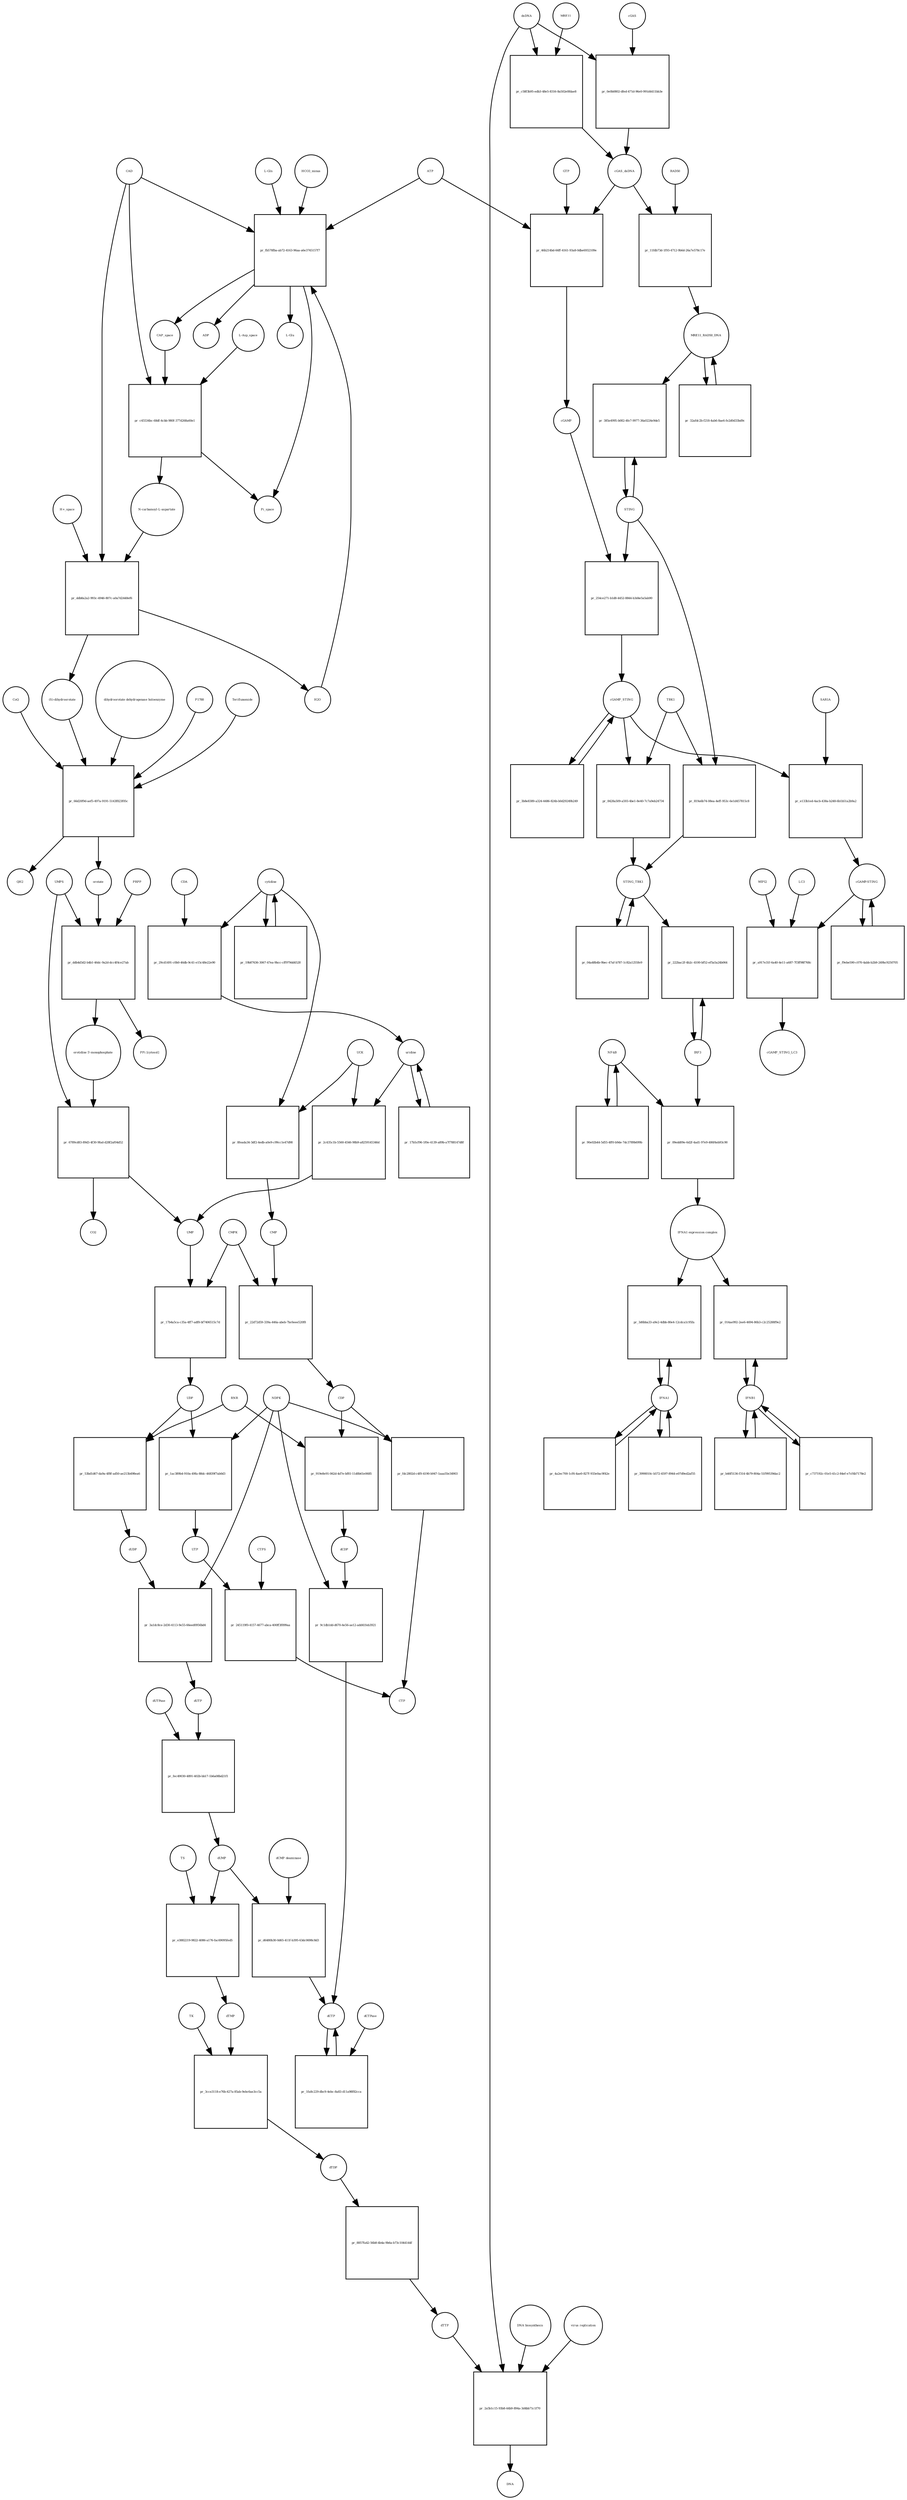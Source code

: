 strict digraph  {
"L-Gln" [annotation="", bipartite=0, cls="simple chemical", fontsize=4, label="L-Gln", shape=circle];
"pr_fb578fba-ab72-4163-96aa-a6e3745157f7" [annotation="", bipartite=1, cls=process, fontsize=4, label="pr_fb578fba-ab72-4163-96aa-a6e3745157f7", shape=square];
CAP_space [annotation="", bipartite=0, cls="simple chemical", fontsize=4, label=CAP_space, shape=circle];
CAD [annotation="", bipartite=0, cls=macromolecule, fontsize=4, label=CAD, shape=circle];
HCO3_minus [annotation="", bipartite=0, cls="simple chemical", fontsize=4, label=HCO3_minus, shape=circle];
H2O [annotation="", bipartite=0, cls="simple chemical", fontsize=4, label=H2O, shape=circle];
ATP [annotation="", bipartite=0, cls="simple chemical", fontsize=4, label=ATP, shape=circle];
"L-Glu" [annotation="", bipartite=0, cls="simple chemical", fontsize=4, label="L-Glu", shape=circle];
ADP [annotation="", bipartite=0, cls="simple chemical", fontsize=4, label=ADP, shape=circle];
Pi_space [annotation="", bipartite=0, cls="simple chemical", fontsize=4, label=Pi_space, shape=circle];
cytidine [annotation="", bipartite=0, cls="simple chemical", fontsize=4, label=cytidine, shape=circle];
"pr_29cd1491-c0b0-46db-9c41-e15c48e22e90" [annotation="", bipartite=1, cls=process, fontsize=4, label="pr_29cd1491-c0b0-46db-9c41-e15c48e22e90", shape=square];
uridine [annotation="", bipartite=0, cls="simple chemical", fontsize=4, label=uridine, shape=circle];
CDA [annotation="", bipartite=0, cls=macromolecule, fontsize=4, label=CDA, shape=circle];
"pr_2c435c1b-5560-4546-98b9-a8259145346d" [annotation="", bipartite=1, cls=process, fontsize=4, label="pr_2c435c1b-5560-4546-98b9-a8259145346d", shape=square];
UMP [annotation="", bipartite=0, cls="simple chemical", fontsize=4, label=UMP, shape=circle];
UCK [annotation="", bipartite=0, cls=macromolecule, fontsize=4, label=UCK, shape=circle];
"pr_8feada34-3df2-4edb-a0e9-c99cc1e47d98" [annotation="", bipartite=1, cls=process, fontsize=4, label="pr_8feada34-3df2-4edb-a0e9-c99cc1e47d98", shape=square];
CMP [annotation="", bipartite=0, cls="simple chemical", fontsize=4, label=CMP, shape=circle];
"pr_17b5cf96-1f0e-4139-a89b-a7f788147d8f" [annotation="", bipartite=1, cls=process, fontsize=4, label="pr_17b5cf96-1f0e-4139-a89b-a7f788147d8f", shape=square];
"pr_19b87636-3067-47ea-9bcc-cff979dd4528" [annotation="", bipartite=1, cls=process, fontsize=4, label="pr_19b87636-3067-47ea-9bcc-cff979dd4528", shape=square];
"pr_17b4a5ca-c35a-4ff7-adf8-bf7406515c7d" [annotation="", bipartite=1, cls=process, fontsize=4, label="pr_17b4a5ca-c35a-4ff7-adf8-bf7406515c7d", shape=square];
UDP [annotation="", bipartite=0, cls="simple chemical", fontsize=4, label=UDP, shape=circle];
CMPK [annotation="", bipartite=0, cls=macromolecule, fontsize=4, label=CMPK, shape=circle];
"pr_22d72d59-339a-446a-abeb-7bc6eee520f8" [annotation="", bipartite=1, cls=process, fontsize=4, label="pr_22d72d59-339a-446a-abeb-7bc6eee520f8", shape=square];
CDP [annotation="", bipartite=0, cls="simple chemical", fontsize=4, label=CDP, shape=circle];
"pr_1ac389b4-910a-49fa-88dc-46839f7ab0d3" [annotation="", bipartite=1, cls=process, fontsize=4, label="pr_1ac389b4-910a-49fa-88dc-46839f7ab0d3", shape=square];
UTP [annotation="", bipartite=0, cls="simple chemical", fontsize=4, label=UTP, shape=circle];
NDPK [annotation="", bipartite=0, cls=macromolecule, fontsize=4, label=NDPK, shape=circle];
"pr_fdc2802d-c4f0-4190-b947-1aaa55e34903" [annotation="", bipartite=1, cls=process, fontsize=4, label="pr_fdc2802d-c4f0-4190-b947-1aaa55e34903", shape=square];
CTP [annotation="", bipartite=0, cls="simple chemical", fontsize=4, label=CTP, shape=circle];
"pr_245119f0-4157-4677-abca-400ff3f899aa" [annotation="", bipartite=1, cls=process, fontsize=4, label="pr_245119f0-4157-4677-abca-400ff3f899aa", shape=square];
CTPS [annotation="", bipartite=0, cls=macromolecule, fontsize=4, label=CTPS, shape=circle];
"pr_53bd1d67-da9a-4f8f-ad50-ae213b498ea6" [annotation="", bipartite=1, cls=process, fontsize=4, label="pr_53bd1d67-da9a-4f8f-ad50-ae213b498ea6", shape=square];
dUDP [annotation="", bipartite=0, cls="simple chemical", fontsize=4, label=dUDP, shape=circle];
RNR [annotation="", bipartite=0, cls=macromolecule, fontsize=4, label=RNR, shape=circle];
"pr_3a1dc8ce-2d30-4113-9e55-66eed0956bd4" [annotation="", bipartite=1, cls=process, fontsize=4, label="pr_3a1dc8ce-2d30-4113-9e55-66eed0956bd4", shape=square];
dUTP [annotation="", bipartite=0, cls="simple chemical", fontsize=4, label=dUTP, shape=circle];
dCDP [annotation="", bipartite=0, cls="simple chemical", fontsize=4, label=dCDP, shape=circle];
"pr_9c1db1dd-d670-4e56-ae12-add41feb3921" [annotation="", bipartite=1, cls=process, fontsize=4, label="pr_9c1db1dd-d670-4e56-ae12-add41feb3921", shape=square];
dCTP [annotation="", bipartite=0, cls="simple chemical", fontsize=4, label=dCTP, shape=circle];
"pr_919e8e91-062d-4d7e-bf81-11d0b61e0685" [annotation="", bipartite=1, cls=process, fontsize=4, label="pr_919e8e91-062d-4d7e-bf81-11d0b61e0685", shape=square];
"pr_fec49030-4891-402b-bb17-1b6a08bd21f1" [annotation="", bipartite=1, cls=process, fontsize=4, label="pr_fec49030-4891-402b-bb17-1b6a08bd21f1", shape=square];
dUMP [annotation="", bipartite=0, cls="simple chemical", fontsize=4, label=dUMP, shape=circle];
dUTPase [annotation="", bipartite=0, cls=macromolecule, fontsize=4, label=dUTPase, shape=circle];
"pr_1fa8c229-dbc9-4ebc-8a83-d11a98f82cca" [annotation="", bipartite=1, cls=process, fontsize=4, label="pr_1fa8c229-dbc9-4ebc-8a83-d11a98f82cca", shape=square];
dCTPase [annotation="", bipartite=0, cls=macromolecule, fontsize=4, label=dCTPase, shape=circle];
"pr_d6480b30-0d65-411f-b395-63dc0698c8d3" [annotation="", bipartite=1, cls=process, fontsize=4, label="pr_d6480b30-0d65-411f-b395-63dc0698c8d3", shape=square];
"dCMP deaminase" [annotation="", bipartite=0, cls=macromolecule, fontsize=4, label="dCMP deaminase", shape=circle];
"pr_e3882219-9822-4086-a176-fac69095fed5" [annotation="", bipartite=1, cls=process, fontsize=4, label="pr_e3882219-9822-4086-a176-fac69095fed5", shape=square];
dTMP [annotation="", bipartite=0, cls="simple chemical", fontsize=4, label=dTMP, shape=circle];
TS [annotation="", bipartite=0, cls=macromolecule, fontsize=4, label=TS, shape=circle];
"pr_3cce3118-e76b-427a-85ab-9ebc6ae3cc5a" [annotation="", bipartite=1, cls=process, fontsize=4, label="pr_3cce3118-e76b-427a-85ab-9ebc6ae3cc5a", shape=square];
dTDP [annotation="", bipartite=0, cls="simple chemical", fontsize=4, label=dTDP, shape=circle];
TK [annotation="", bipartite=0, cls=macromolecule, fontsize=4, label=TK, shape=circle];
"pr_8857fa42-56b8-4b4a-9b6a-b73c1044144f" [annotation="", bipartite=1, cls=process, fontsize=4, label="pr_8857fa42-56b8-4b4a-9b6a-b73c1044144f", shape=square];
dTTP [annotation="", bipartite=0, cls="simple chemical", fontsize=4, label=dTTP, shape=circle];
dsDNA [annotation="", bipartite=0, cls="simple chemical", fontsize=4, label=dsDNA, shape=circle];
"pr_0e0b0802-dfed-471d-96e0-991d4411bb3e" [annotation="", bipartite=1, cls=process, fontsize=4, label="pr_0e0b0802-dfed-471d-96e0-991d4411bb3e", shape=square];
cGAS [annotation="", bipartite=0, cls=macromolecule, fontsize=4, label=cGAS, shape=circle];
cGAS_dsDNA [annotation="", bipartite=0, cls=complex, fontsize=4, label=cGAS_dsDNA, shape=circle];
"pr_46b214bd-66ff-4161-93a8-0dbe6932109e" [annotation="", bipartite=1, cls=process, fontsize=4, label="pr_46b214bd-66ff-4161-93a8-0dbe6932109e", shape=square];
GTP [annotation="", bipartite=0, cls="simple chemical", fontsize=4, label=GTP, shape=circle];
cGAMP [annotation="", bipartite=0, cls="simple chemical", fontsize=4, label=cGAMP, shape=circle];
"pr_254ce271-b1d8-4452-8844-b3d4e5a5ab90" [annotation="", bipartite=1, cls=process, fontsize=4, label="pr_254ce271-b1d8-4452-8844-b3d4e5a5ab90", shape=square];
STING [annotation="", bipartite=0, cls="macromolecule multimer", fontsize=4, label=STING, shape=circle];
cGAMP_STING [annotation="", bipartite=0, cls=complex, fontsize=4, label=cGAMP_STING, shape=circle];
TBK1 [annotation="", bipartite=0, cls=macromolecule, fontsize=4, label=TBK1, shape=circle];
"pr_8428a509-a593-4be1-8e40-7c7a9eb24734" [annotation="", bipartite=1, cls=process, fontsize=4, label="pr_8428a509-a593-4be1-8e40-7c7a9eb24734", shape=square];
STING_TBK1 [annotation="", bipartite=0, cls=complex, fontsize=4, label=STING_TBK1, shape=circle];
"pr_3b8e8389-a324-4486-824b-b0d29249b249" [annotation="", bipartite=1, cls=process, fontsize=4, label="pr_3b8e8389-a324-4486-824b-b0d29249b249", shape=square];
"pr_04a48b4b-9bec-47af-b787-1c82a1255fe9" [annotation="", bipartite=1, cls=process, fontsize=4, label="pr_04a48b4b-9bec-47af-b787-1c82a1255fe9", shape=square];
"NF-kB" [annotation="", bipartite=0, cls=complex, fontsize=4, label="NF-kB", shape=circle];
"pr_90e02b44-5d55-4ff0-b9de-7dc3789b699b" [annotation="", bipartite=1, cls=process, fontsize=4, label="pr_90e02b44-5d55-4ff0-b9de-7dc3789b699b", shape=square];
IFNA1 [annotation="", bipartite=0, cls="nucleic acid feature", fontsize=4, label=IFNA1, shape=circle];
"pr_3990010c-b572-4597-8944-e07d9ed2af55" [annotation="", bipartite=1, cls=process, fontsize=4, label="pr_3990010c-b572-4597-8944-e07d9ed2af55", shape=square];
IFNB1 [annotation="", bipartite=0, cls="nucleic acid feature", fontsize=4, label=IFNB1, shape=circle];
"pr_c737192c-01e5-41c2-84ef-e7cf4b7178e2" [annotation="", bipartite=1, cls=process, fontsize=4, label="pr_c737192c-01e5-41c2-84ef-e7cf4b7178e2", shape=square];
"pr_4a2ec700-1cf6-4ae0-827f-933e0ac9f42e" [annotation="", bipartite=1, cls=process, fontsize=4, label="pr_4a2ec700-1cf6-4ae0-827f-933e0ac9f42e", shape=square];
"pr_b46f5136-f314-4b79-804a-51f99539dac2" [annotation="", bipartite=1, cls=process, fontsize=4, label="pr_b46f5136-f314-4b79-804a-51f99539dac2", shape=square];
"pr_014ae992-2ee6-4694-86b3-c2c25288f9e2" [annotation="", bipartite=1, cls=process, fontsize=4, label="pr_014ae992-2ee6-4694-86b3-c2c25288f9e2", shape=square];
"IFNA1 expression complex" [annotation="", bipartite=0, cls=complex, fontsize=4, label="IFNA1 expression complex", shape=circle];
"cGAMP-STING" [annotation="", bipartite=0, cls=complex, fontsize=4, label="cGAMP-STING", shape=circle];
"pr_f9ebe590-c070-4abb-b2b9-249bc9250705" [annotation="", bipartite=1, cls=process, fontsize=4, label="pr_f9ebe590-c070-4abb-b2b9-249bc9250705", shape=square];
"pr_c58f3b95-edb3-48e5-8316-8a502e0fdae8" [annotation="", bipartite=1, cls=process, fontsize=4, label="pr_c58f3b95-edb3-48e5-8316-8a502e0fdae8", shape=square];
MRE11 [annotation="", bipartite=0, cls="macromolecule multimer", fontsize=4, label=MRE11, shape=circle];
RAD50 [annotation="", bipartite=0, cls="macromolecule multimer", fontsize=4, label=RAD50, shape=circle];
"pr_11fdb73d-1f93-4712-9b6d-26a7e578c17e" [annotation="", bipartite=1, cls=process, fontsize=4, label="pr_11fdb73d-1f93-4712-9b6d-26a7e578c17e", shape=square];
MRE11_RAD50_DNA [annotation="", bipartite=0, cls=complex, fontsize=4, label=MRE11_RAD50_DNA, shape=circle];
IRF3 [annotation="", bipartite=0, cls="macromolecule multimer", fontsize=4, label=IRF3, shape=circle];
"pr_222bac2f-4b2c-4100-bf52-ef5a5a24b064" [annotation="", bipartite=1, cls=process, fontsize=4, label="pr_222bac2f-4b2c-4100-bf52-ef5a5a24b064", shape=square];
"pr_e133b1ed-4acb-438a-b248-6b1b51a2b9a2" [annotation="", bipartite=1, cls=process, fontsize=4, label="pr_e133b1ed-4acb-438a-b248-6b1b51a2b9a2", shape=square];
SAR1A [annotation="", bipartite=0, cls=macromolecule, fontsize=4, label=SAR1A, shape=circle];
"pr_a917e31f-6a40-4e11-a687-7f3ff98f768c" [annotation="", bipartite=1, cls=process, fontsize=4, label="pr_a917e31f-6a40-4e11-a687-7f3ff98f768c", shape=square];
LC3 [annotation="", bipartite=0, cls=macromolecule, fontsize=4, label=LC3, shape=circle];
cGAMP_STING_LC3 [annotation="", bipartite=0, cls=complex, fontsize=4, label=cGAMP_STING_LC3, shape=circle];
WIPI2 [annotation="", bipartite=0, cls=macromolecule, fontsize=4, label=WIPI2, shape=circle];
"pr_385e4995-b082-4fe7-9977-36a0224e9de5" [annotation="", bipartite=1, cls=process, fontsize=4, label="pr_385e4995-b082-4fe7-9977-36a0224e9de5", shape=square];
"pr_819a6b74-08ea-4eff-953c-6e1d457815c8" [annotation="", bipartite=1, cls=process, fontsize=4, label="pr_819a6b74-08ea-4eff-953c-6e1d457815c8", shape=square];
"pr_32afdc2b-f218-4ab6-8ae6-fe2d0d33bd9c" [annotation="", bipartite=1, cls=process, fontsize=4, label="pr_32afdc2b-f218-4ab6-8ae6-fe2d0d33bd9c", shape=square];
"pr_c45534bc-68df-4cbb-980f-377d268a60e1" [annotation="", bipartite=1, cls=process, fontsize=4, label="pr_c45534bc-68df-4cbb-980f-377d268a60e1", shape=square];
"N-carbamoyl-L-aspartate" [annotation="", bipartite=0, cls="simple chemical", fontsize=4, label="N-carbamoyl-L-aspartate", shape=circle];
"L-Asp_space" [annotation="", bipartite=0, cls="simple chemical", fontsize=4, label="L-Asp_space", shape=circle];
"pr_ddb8a2a2-993c-4946-807c-a0a7d2448ef6" [annotation="", bipartite=1, cls=process, fontsize=4, label="pr_ddb8a2a2-993c-4946-807c-a0a7d2448ef6", shape=square];
"(S)-dihydroorotate" [annotation="", bipartite=0, cls="simple chemical", fontsize=4, label="(S)-dihydroorotate", shape=circle];
"H+_space" [annotation="", bipartite=0, cls="simple chemical", fontsize=4, label="H+_space", shape=circle];
"pr_66d20f9d-aef5-497a-9191-5143f823f05c" [annotation="", bipartite=1, cls=process, fontsize=4, label="pr_66d20f9d-aef5-497a-9191-5143f823f05c", shape=square];
orotate [annotation="", bipartite=0, cls="simple chemical", fontsize=4, label=orotate, shape=circle];
"dihydroorotate dehydrogenase holoenzyme" [annotation="", bipartite=0, cls="simple chemical", fontsize=4, label="dihydroorotate dehydrogenase holoenzyme", shape=circle];
P1788 [annotation="", bipartite=0, cls="simple chemical", fontsize=4, label=P1788, shape=circle];
Teriflunomide [annotation="", bipartite=0, cls="simple chemical", fontsize=4, label=Teriflunomide, shape=circle];
CoQ [annotation="", bipartite=0, cls="simple chemical", fontsize=4, label=CoQ, shape=circle];
QH2 [annotation="", bipartite=0, cls="simple chemical", fontsize=4, label=QH2, shape=circle];
"pr_ddb4d3d2-b4b1-46dc-9a2d-dcc4f4ce27ab" [annotation="", bipartite=1, cls=process, fontsize=4, label="pr_ddb4d3d2-b4b1-46dc-9a2d-dcc4f4ce27ab", shape=square];
"orotidine 5'-monophosphate" [annotation="", bipartite=0, cls="simple chemical", fontsize=4, label="orotidine 5'-monophosphate", shape=circle];
UMPS [annotation="", bipartite=0, cls="macromolecule multimer", fontsize=4, label=UMPS, shape=circle];
PRPP [annotation="", bipartite=0, cls="simple chemical", fontsize=4, label=PRPP, shape=circle];
"PPi [cytosol]" [annotation="", bipartite=0, cls="simple chemical", fontsize=4, label="PPi [cytosol]", shape=circle];
"pr_6789cd83-89d3-4f30-9fad-d28f2af04d52" [annotation="", bipartite=1, cls=process, fontsize=4, label="pr_6789cd83-89d3-4f30-9fad-d28f2af04d52", shape=square];
CO2 [annotation="", bipartite=0, cls="simple chemical", fontsize=4, label=CO2, shape=circle];
"pr_2a5b1c15-93b8-44b9-894a-3d4bb71c1f70" [annotation="", bipartite=1, cls=process, fontsize=4, label="pr_2a5b1c15-93b8-44b9-894a-3d4bb71c1f70", shape=square];
DNA [annotation="", bipartite=0, cls="nucleic acid feature", fontsize=4, label=DNA, shape=circle];
"DNA biosynthesis" [annotation="urn_miriam_obo.go_GO%3A0071897", bipartite=0, cls=phenotype, fontsize=4, label="DNA biosynthesis", shape=circle];
"virus replication" [annotation="", bipartite=0, cls=phenotype, fontsize=4, label="virus replication", shape=circle];
"pr_3d6bba33-a9e2-4dbb-80e4-12cdca1c95fa" [annotation="", bipartite=1, cls=process, fontsize=4, label="pr_3d6bba33-a9e2-4dbb-80e4-12cdca1c95fa", shape=square];
"pr_09edd09e-6d2f-4ad1-97e9-486f4eb93c90" [annotation="", bipartite=1, cls=process, fontsize=4, label="pr_09edd09e-6d2f-4ad1-97e9-486f4eb93c90", shape=square];
"L-Gln" -> "pr_fb578fba-ab72-4163-96aa-a6e3745157f7"  [annotation="", interaction_type=consumption];
"pr_fb578fba-ab72-4163-96aa-a6e3745157f7" -> CAP_space  [annotation="", interaction_type=production];
"pr_fb578fba-ab72-4163-96aa-a6e3745157f7" -> "L-Glu"  [annotation="", interaction_type=production];
"pr_fb578fba-ab72-4163-96aa-a6e3745157f7" -> ADP  [annotation="", interaction_type=production];
"pr_fb578fba-ab72-4163-96aa-a6e3745157f7" -> Pi_space  [annotation="", interaction_type=production];
CAP_space -> "pr_c45534bc-68df-4cbb-980f-377d268a60e1"  [annotation="", interaction_type=consumption];
CAD -> "pr_fb578fba-ab72-4163-96aa-a6e3745157f7"  [annotation=urn_miriam_reactome_REACT_1698, interaction_type=catalysis];
CAD -> "pr_c45534bc-68df-4cbb-980f-377d268a60e1"  [annotation=urn_miriam_reactome_REACT_1698, interaction_type=catalysis];
CAD -> "pr_ddb8a2a2-993c-4946-807c-a0a7d2448ef6"  [annotation=urn_miriam_reactome_REACT_1698, interaction_type=catalysis];
HCO3_minus -> "pr_fb578fba-ab72-4163-96aa-a6e3745157f7"  [annotation="", interaction_type=consumption];
H2O -> "pr_fb578fba-ab72-4163-96aa-a6e3745157f7"  [annotation="", interaction_type=consumption];
ATP -> "pr_fb578fba-ab72-4163-96aa-a6e3745157f7"  [annotation="", interaction_type=consumption];
ATP -> "pr_46b214bd-66ff-4161-93a8-0dbe6932109e"  [annotation="", interaction_type=consumption];
cytidine -> "pr_29cd1491-c0b0-46db-9c41-e15c48e22e90"  [annotation="", interaction_type=consumption];
cytidine -> "pr_8feada34-3df2-4edb-a0e9-c99cc1e47d98"  [annotation="", interaction_type=consumption];
cytidine -> "pr_19b87636-3067-47ea-9bcc-cff979dd4528"  [annotation="", interaction_type=consumption];
"pr_29cd1491-c0b0-46db-9c41-e15c48e22e90" -> uridine  [annotation="", interaction_type=production];
uridine -> "pr_2c435c1b-5560-4546-98b9-a8259145346d"  [annotation="", interaction_type=consumption];
uridine -> "pr_17b5cf96-1f0e-4139-a89b-a7f788147d8f"  [annotation="", interaction_type=consumption];
CDA -> "pr_29cd1491-c0b0-46db-9c41-e15c48e22e90"  [annotation="", interaction_type=catalysis];
"pr_2c435c1b-5560-4546-98b9-a8259145346d" -> UMP  [annotation="", interaction_type=production];
UMP -> "pr_17b4a5ca-c35a-4ff7-adf8-bf7406515c7d"  [annotation="", interaction_type=consumption];
UCK -> "pr_2c435c1b-5560-4546-98b9-a8259145346d"  [annotation="", interaction_type=catalysis];
UCK -> "pr_8feada34-3df2-4edb-a0e9-c99cc1e47d98"  [annotation="", interaction_type=catalysis];
"pr_8feada34-3df2-4edb-a0e9-c99cc1e47d98" -> CMP  [annotation="", interaction_type=production];
CMP -> "pr_22d72d59-339a-446a-abeb-7bc6eee520f8"  [annotation="", interaction_type=consumption];
"pr_17b5cf96-1f0e-4139-a89b-a7f788147d8f" -> uridine  [annotation="", interaction_type=production];
"pr_19b87636-3067-47ea-9bcc-cff979dd4528" -> cytidine  [annotation="", interaction_type=production];
"pr_17b4a5ca-c35a-4ff7-adf8-bf7406515c7d" -> UDP  [annotation="", interaction_type=production];
UDP -> "pr_1ac389b4-910a-49fa-88dc-46839f7ab0d3"  [annotation="", interaction_type=consumption];
UDP -> "pr_53bd1d67-da9a-4f8f-ad50-ae213b498ea6"  [annotation="", interaction_type=consumption];
CMPK -> "pr_17b4a5ca-c35a-4ff7-adf8-bf7406515c7d"  [annotation="", interaction_type=catalysis];
CMPK -> "pr_22d72d59-339a-446a-abeb-7bc6eee520f8"  [annotation="", interaction_type=catalysis];
"pr_22d72d59-339a-446a-abeb-7bc6eee520f8" -> CDP  [annotation="", interaction_type=production];
CDP -> "pr_fdc2802d-c4f0-4190-b947-1aaa55e34903"  [annotation="", interaction_type=consumption];
CDP -> "pr_919e8e91-062d-4d7e-bf81-11d0b61e0685"  [annotation="", interaction_type=consumption];
"pr_1ac389b4-910a-49fa-88dc-46839f7ab0d3" -> UTP  [annotation="", interaction_type=production];
UTP -> "pr_245119f0-4157-4677-abca-400ff3f899aa"  [annotation="", interaction_type=consumption];
NDPK -> "pr_1ac389b4-910a-49fa-88dc-46839f7ab0d3"  [annotation="", interaction_type=catalysis];
NDPK -> "pr_fdc2802d-c4f0-4190-b947-1aaa55e34903"  [annotation="", interaction_type=catalysis];
NDPK -> "pr_3a1dc8ce-2d30-4113-9e55-66eed0956bd4"  [annotation="", interaction_type=catalysis];
NDPK -> "pr_9c1db1dd-d670-4e56-ae12-add41feb3921"  [annotation="", interaction_type=catalysis];
"pr_fdc2802d-c4f0-4190-b947-1aaa55e34903" -> CTP  [annotation="", interaction_type=production];
"pr_245119f0-4157-4677-abca-400ff3f899aa" -> CTP  [annotation="", interaction_type=production];
CTPS -> "pr_245119f0-4157-4677-abca-400ff3f899aa"  [annotation="", interaction_type=catalysis];
"pr_53bd1d67-da9a-4f8f-ad50-ae213b498ea6" -> dUDP  [annotation="", interaction_type=production];
dUDP -> "pr_3a1dc8ce-2d30-4113-9e55-66eed0956bd4"  [annotation="", interaction_type=consumption];
RNR -> "pr_53bd1d67-da9a-4f8f-ad50-ae213b498ea6"  [annotation="", interaction_type=catalysis];
RNR -> "pr_919e8e91-062d-4d7e-bf81-11d0b61e0685"  [annotation="", interaction_type=catalysis];
"pr_3a1dc8ce-2d30-4113-9e55-66eed0956bd4" -> dUTP  [annotation="", interaction_type=production];
dUTP -> "pr_fec49030-4891-402b-bb17-1b6a08bd21f1"  [annotation="", interaction_type=consumption];
dCDP -> "pr_9c1db1dd-d670-4e56-ae12-add41feb3921"  [annotation="", interaction_type=consumption];
"pr_9c1db1dd-d670-4e56-ae12-add41feb3921" -> dCTP  [annotation="", interaction_type=production];
dCTP -> "pr_1fa8c229-dbc9-4ebc-8a83-d11a98f82cca"  [annotation="", interaction_type=consumption];
"pr_919e8e91-062d-4d7e-bf81-11d0b61e0685" -> dCDP  [annotation="", interaction_type=production];
"pr_fec49030-4891-402b-bb17-1b6a08bd21f1" -> dUMP  [annotation="", interaction_type=production];
dUMP -> "pr_d6480b30-0d65-411f-b395-63dc0698c8d3"  [annotation="", interaction_type=consumption];
dUMP -> "pr_e3882219-9822-4086-a176-fac69095fed5"  [annotation="", interaction_type=consumption];
dUTPase -> "pr_fec49030-4891-402b-bb17-1b6a08bd21f1"  [annotation="", interaction_type=catalysis];
"pr_1fa8c229-dbc9-4ebc-8a83-d11a98f82cca" -> dCTP  [annotation="", interaction_type=production];
dCTPase -> "pr_1fa8c229-dbc9-4ebc-8a83-d11a98f82cca"  [annotation="", interaction_type=catalysis];
"pr_d6480b30-0d65-411f-b395-63dc0698c8d3" -> dCTP  [annotation="", interaction_type=production];
"dCMP deaminase" -> "pr_d6480b30-0d65-411f-b395-63dc0698c8d3"  [annotation="", interaction_type=catalysis];
"pr_e3882219-9822-4086-a176-fac69095fed5" -> dTMP  [annotation="", interaction_type=production];
dTMP -> "pr_3cce3118-e76b-427a-85ab-9ebc6ae3cc5a"  [annotation="", interaction_type=consumption];
TS -> "pr_e3882219-9822-4086-a176-fac69095fed5"  [annotation="", interaction_type=catalysis];
"pr_3cce3118-e76b-427a-85ab-9ebc6ae3cc5a" -> dTDP  [annotation="", interaction_type=production];
dTDP -> "pr_8857fa42-56b8-4b4a-9b6a-b73c1044144f"  [annotation="", interaction_type=consumption];
TK -> "pr_3cce3118-e76b-427a-85ab-9ebc6ae3cc5a"  [annotation="", interaction_type=catalysis];
"pr_8857fa42-56b8-4b4a-9b6a-b73c1044144f" -> dTTP  [annotation="", interaction_type=production];
dTTP -> "pr_2a5b1c15-93b8-44b9-894a-3d4bb71c1f70"  [annotation="", interaction_type=consumption];
dsDNA -> "pr_0e0b0802-dfed-471d-96e0-991d4411bb3e"  [annotation="", interaction_type=consumption];
dsDNA -> "pr_c58f3b95-edb3-48e5-8316-8a502e0fdae8"  [annotation="", interaction_type=consumption];
dsDNA -> "pr_2a5b1c15-93b8-44b9-894a-3d4bb71c1f70"  [annotation="", interaction_type=consumption];
"pr_0e0b0802-dfed-471d-96e0-991d4411bb3e" -> cGAS_dsDNA  [annotation="", interaction_type=production];
cGAS -> "pr_0e0b0802-dfed-471d-96e0-991d4411bb3e"  [annotation="", interaction_type=consumption];
cGAS_dsDNA -> "pr_46b214bd-66ff-4161-93a8-0dbe6932109e"  [annotation="", interaction_type=catalysis];
cGAS_dsDNA -> "pr_11fdb73d-1f93-4712-9b6d-26a7e578c17e"  [annotation="", interaction_type=consumption];
"pr_46b214bd-66ff-4161-93a8-0dbe6932109e" -> cGAMP  [annotation="", interaction_type=production];
GTP -> "pr_46b214bd-66ff-4161-93a8-0dbe6932109e"  [annotation="", interaction_type=consumption];
cGAMP -> "pr_254ce271-b1d8-4452-8844-b3d4e5a5ab90"  [annotation="", interaction_type=consumption];
"pr_254ce271-b1d8-4452-8844-b3d4e5a5ab90" -> cGAMP_STING  [annotation="", interaction_type=production];
STING -> "pr_254ce271-b1d8-4452-8844-b3d4e5a5ab90"  [annotation="", interaction_type=consumption];
STING -> "pr_385e4995-b082-4fe7-9977-36a0224e9de5"  [annotation="", interaction_type=consumption];
STING -> "pr_819a6b74-08ea-4eff-953c-6e1d457815c8"  [annotation="", interaction_type=consumption];
cGAMP_STING -> "pr_8428a509-a593-4be1-8e40-7c7a9eb24734"  [annotation="", interaction_type=consumption];
cGAMP_STING -> "pr_3b8e8389-a324-4486-824b-b0d29249b249"  [annotation="", interaction_type=consumption];
cGAMP_STING -> "pr_e133b1ed-4acb-438a-b248-6b1b51a2b9a2"  [annotation="", interaction_type=consumption];
TBK1 -> "pr_8428a509-a593-4be1-8e40-7c7a9eb24734"  [annotation="", interaction_type=consumption];
TBK1 -> "pr_819a6b74-08ea-4eff-953c-6e1d457815c8"  [annotation="", interaction_type=consumption];
"pr_8428a509-a593-4be1-8e40-7c7a9eb24734" -> STING_TBK1  [annotation="", interaction_type=production];
STING_TBK1 -> "pr_04a48b4b-9bec-47af-b787-1c82a1255fe9"  [annotation="", interaction_type=consumption];
STING_TBK1 -> "pr_222bac2f-4b2c-4100-bf52-ef5a5a24b064"  [annotation="", interaction_type=catalysis];
"pr_3b8e8389-a324-4486-824b-b0d29249b249" -> cGAMP_STING  [annotation="", interaction_type=production];
"pr_04a48b4b-9bec-47af-b787-1c82a1255fe9" -> STING_TBK1  [annotation="", interaction_type=production];
"NF-kB" -> "pr_90e02b44-5d55-4ff0-b9de-7dc3789b699b"  [annotation="", interaction_type=consumption];
"NF-kB" -> "pr_09edd09e-6d2f-4ad1-97e9-486f4eb93c90"  [annotation="", interaction_type=consumption];
"pr_90e02b44-5d55-4ff0-b9de-7dc3789b699b" -> "NF-kB"  [annotation="", interaction_type=production];
IFNA1 -> "pr_3990010c-b572-4597-8944-e07d9ed2af55"  [annotation="", interaction_type=consumption];
IFNA1 -> "pr_4a2ec700-1cf6-4ae0-827f-933e0ac9f42e"  [annotation="", interaction_type=consumption];
IFNA1 -> "pr_3d6bba33-a9e2-4dbb-80e4-12cdca1c95fa"  [annotation="", interaction_type=consumption];
"pr_3990010c-b572-4597-8944-e07d9ed2af55" -> IFNA1  [annotation="", interaction_type=production];
IFNB1 -> "pr_c737192c-01e5-41c2-84ef-e7cf4b7178e2"  [annotation="", interaction_type=consumption];
IFNB1 -> "pr_b46f5136-f314-4b79-804a-51f99539dac2"  [annotation="", interaction_type=consumption];
IFNB1 -> "pr_014ae992-2ee6-4694-86b3-c2c25288f9e2"  [annotation="", interaction_type=consumption];
"pr_c737192c-01e5-41c2-84ef-e7cf4b7178e2" -> IFNB1  [annotation="", interaction_type=production];
"pr_4a2ec700-1cf6-4ae0-827f-933e0ac9f42e" -> IFNA1  [annotation="", interaction_type=production];
"pr_b46f5136-f314-4b79-804a-51f99539dac2" -> IFNB1  [annotation="", interaction_type=production];
"pr_014ae992-2ee6-4694-86b3-c2c25288f9e2" -> IFNB1  [annotation="", interaction_type=production];
"IFNA1 expression complex" -> "pr_014ae992-2ee6-4694-86b3-c2c25288f9e2"  [annotation="", interaction_type=stimulation];
"IFNA1 expression complex" -> "pr_3d6bba33-a9e2-4dbb-80e4-12cdca1c95fa"  [annotation="", interaction_type=stimulation];
"cGAMP-STING" -> "pr_f9ebe590-c070-4abb-b2b9-249bc9250705"  [annotation="", interaction_type=consumption];
"cGAMP-STING" -> "pr_a917e31f-6a40-4e11-a687-7f3ff98f768c"  [annotation="", interaction_type=consumption];
"pr_f9ebe590-c070-4abb-b2b9-249bc9250705" -> "cGAMP-STING"  [annotation="", interaction_type=production];
"pr_c58f3b95-edb3-48e5-8316-8a502e0fdae8" -> cGAS_dsDNA  [annotation="", interaction_type=production];
MRE11 -> "pr_c58f3b95-edb3-48e5-8316-8a502e0fdae8"  [annotation="", interaction_type=consumption];
RAD50 -> "pr_11fdb73d-1f93-4712-9b6d-26a7e578c17e"  [annotation="", interaction_type=consumption];
"pr_11fdb73d-1f93-4712-9b6d-26a7e578c17e" -> MRE11_RAD50_DNA  [annotation="", interaction_type=production];
MRE11_RAD50_DNA -> "pr_385e4995-b082-4fe7-9977-36a0224e9de5"  [annotation="", interaction_type=catalysis];
MRE11_RAD50_DNA -> "pr_32afdc2b-f218-4ab6-8ae6-fe2d0d33bd9c"  [annotation="", interaction_type=consumption];
IRF3 -> "pr_222bac2f-4b2c-4100-bf52-ef5a5a24b064"  [annotation="", interaction_type=consumption];
IRF3 -> "pr_09edd09e-6d2f-4ad1-97e9-486f4eb93c90"  [annotation="", interaction_type=consumption];
"pr_222bac2f-4b2c-4100-bf52-ef5a5a24b064" -> IRF3  [annotation="", interaction_type=production];
"pr_e133b1ed-4acb-438a-b248-6b1b51a2b9a2" -> "cGAMP-STING"  [annotation="", interaction_type=production];
SAR1A -> "pr_e133b1ed-4acb-438a-b248-6b1b51a2b9a2"  [annotation="", interaction_type=catalysis];
"pr_a917e31f-6a40-4e11-a687-7f3ff98f768c" -> cGAMP_STING_LC3  [annotation="", interaction_type=production];
LC3 -> "pr_a917e31f-6a40-4e11-a687-7f3ff98f768c"  [annotation="", interaction_type=consumption];
WIPI2 -> "pr_a917e31f-6a40-4e11-a687-7f3ff98f768c"  [annotation="", interaction_type=catalysis];
"pr_385e4995-b082-4fe7-9977-36a0224e9de5" -> STING  [annotation="", interaction_type=production];
"pr_819a6b74-08ea-4eff-953c-6e1d457815c8" -> STING_TBK1  [annotation="", interaction_type=production];
"pr_32afdc2b-f218-4ab6-8ae6-fe2d0d33bd9c" -> MRE11_RAD50_DNA  [annotation="", interaction_type=production];
"pr_c45534bc-68df-4cbb-980f-377d268a60e1" -> "N-carbamoyl-L-aspartate"  [annotation="", interaction_type=production];
"pr_c45534bc-68df-4cbb-980f-377d268a60e1" -> Pi_space  [annotation="", interaction_type=production];
"N-carbamoyl-L-aspartate" -> "pr_ddb8a2a2-993c-4946-807c-a0a7d2448ef6"  [annotation="", interaction_type=consumption];
"L-Asp_space" -> "pr_c45534bc-68df-4cbb-980f-377d268a60e1"  [annotation="", interaction_type=consumption];
"pr_ddb8a2a2-993c-4946-807c-a0a7d2448ef6" -> "(S)-dihydroorotate"  [annotation="", interaction_type=production];
"pr_ddb8a2a2-993c-4946-807c-a0a7d2448ef6" -> H2O  [annotation="", interaction_type=production];
"(S)-dihydroorotate" -> "pr_66d20f9d-aef5-497a-9191-5143f823f05c"  [annotation="", interaction_type=consumption];
"H+_space" -> "pr_ddb8a2a2-993c-4946-807c-a0a7d2448ef6"  [annotation="", interaction_type=consumption];
"pr_66d20f9d-aef5-497a-9191-5143f823f05c" -> orotate  [annotation="", interaction_type=production];
"pr_66d20f9d-aef5-497a-9191-5143f823f05c" -> QH2  [annotation="", interaction_type=production];
orotate -> "pr_ddb4d3d2-b4b1-46dc-9a2d-dcc4f4ce27ab"  [annotation="", interaction_type=consumption];
"dihydroorotate dehydrogenase holoenzyme" -> "pr_66d20f9d-aef5-497a-9191-5143f823f05c"  [annotation=urn_miriam_reactome_REACT_1698, interaction_type=catalysis];
P1788 -> "pr_66d20f9d-aef5-497a-9191-5143f823f05c"  [annotation=urn_miriam_reactome_REACT_1698, interaction_type=inhibition];
Teriflunomide -> "pr_66d20f9d-aef5-497a-9191-5143f823f05c"  [annotation=urn_miriam_reactome_REACT_1698, interaction_type=inhibition];
CoQ -> "pr_66d20f9d-aef5-497a-9191-5143f823f05c"  [annotation="", interaction_type=consumption];
"pr_ddb4d3d2-b4b1-46dc-9a2d-dcc4f4ce27ab" -> "orotidine 5'-monophosphate"  [annotation="", interaction_type=production];
"pr_ddb4d3d2-b4b1-46dc-9a2d-dcc4f4ce27ab" -> "PPi [cytosol]"  [annotation="", interaction_type=production];
"orotidine 5'-monophosphate" -> "pr_6789cd83-89d3-4f30-9fad-d28f2af04d52"  [annotation="", interaction_type=consumption];
UMPS -> "pr_ddb4d3d2-b4b1-46dc-9a2d-dcc4f4ce27ab"  [annotation=urn_miriam_reactome_REACT_1698, interaction_type=catalysis];
UMPS -> "pr_6789cd83-89d3-4f30-9fad-d28f2af04d52"  [annotation=urn_miriam_reactome_REACT_1698, interaction_type=catalysis];
PRPP -> "pr_ddb4d3d2-b4b1-46dc-9a2d-dcc4f4ce27ab"  [annotation="", interaction_type=consumption];
"pr_6789cd83-89d3-4f30-9fad-d28f2af04d52" -> UMP  [annotation="", interaction_type=production];
"pr_6789cd83-89d3-4f30-9fad-d28f2af04d52" -> CO2  [annotation="", interaction_type=production];
"pr_2a5b1c15-93b8-44b9-894a-3d4bb71c1f70" -> DNA  [annotation="", interaction_type=production];
"DNA biosynthesis" -> "pr_2a5b1c15-93b8-44b9-894a-3d4bb71c1f70"  [annotation="", interaction_type=catalysis];
"virus replication" -> "pr_2a5b1c15-93b8-44b9-894a-3d4bb71c1f70"  [annotation="", interaction_type=inhibition];
"pr_3d6bba33-a9e2-4dbb-80e4-12cdca1c95fa" -> IFNA1  [annotation="", interaction_type=production];
"pr_09edd09e-6d2f-4ad1-97e9-486f4eb93c90" -> "IFNA1 expression complex"  [annotation="", interaction_type=production];
}
